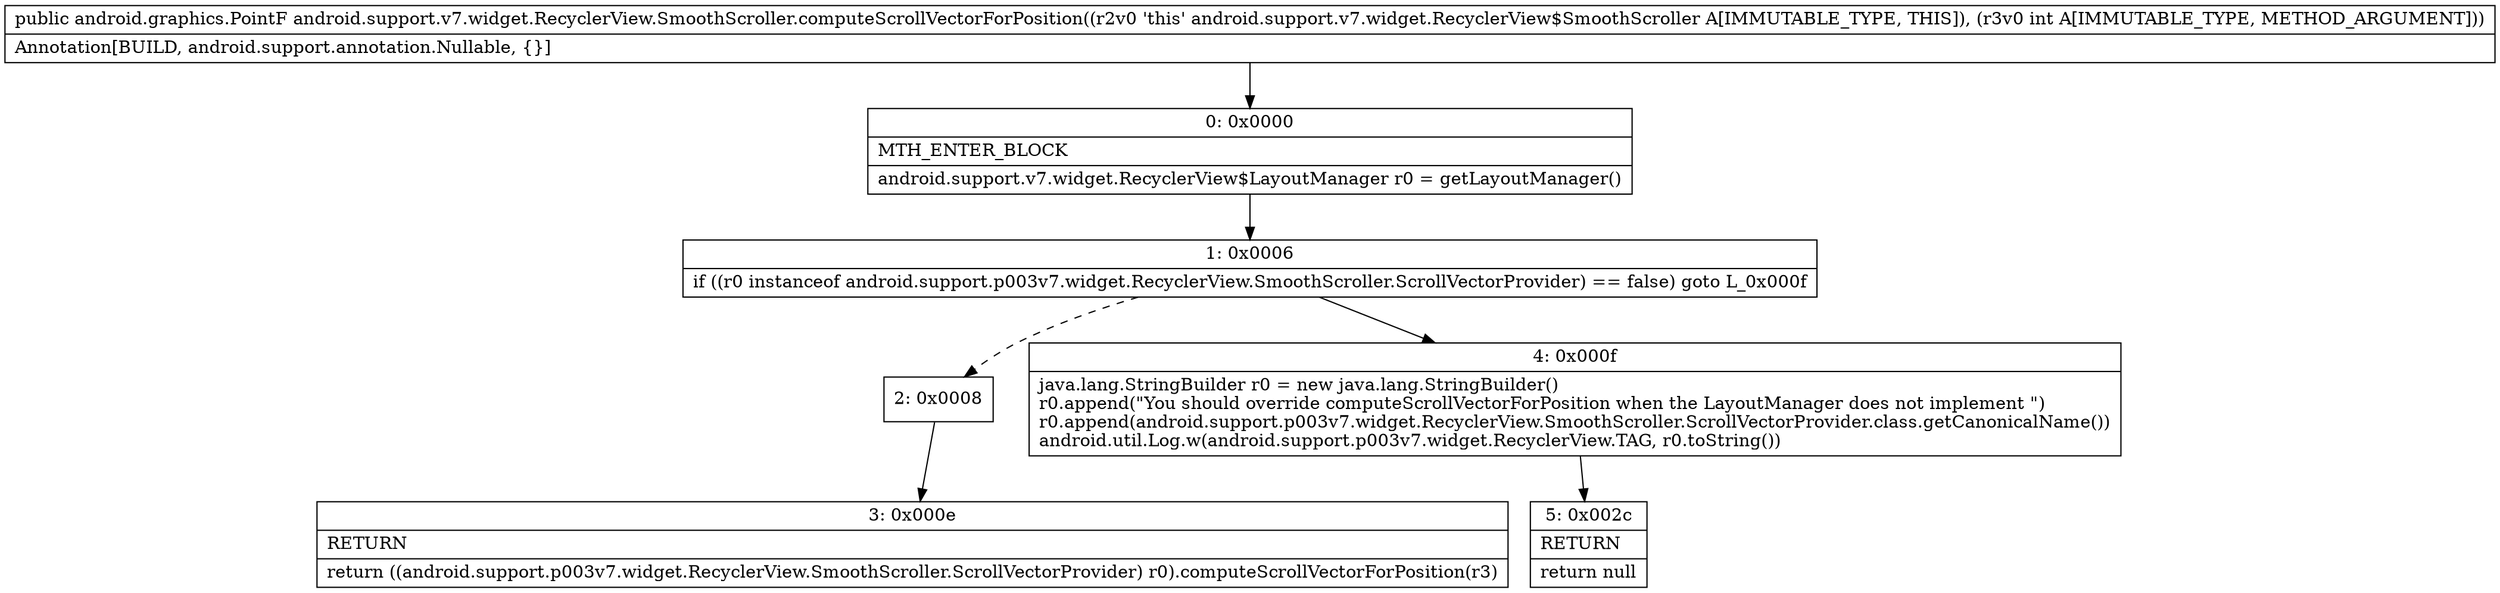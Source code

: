 digraph "CFG forandroid.support.v7.widget.RecyclerView.SmoothScroller.computeScrollVectorForPosition(I)Landroid\/graphics\/PointF;" {
Node_0 [shape=record,label="{0\:\ 0x0000|MTH_ENTER_BLOCK\l|android.support.v7.widget.RecyclerView$LayoutManager r0 = getLayoutManager()\l}"];
Node_1 [shape=record,label="{1\:\ 0x0006|if ((r0 instanceof android.support.p003v7.widget.RecyclerView.SmoothScroller.ScrollVectorProvider) == false) goto L_0x000f\l}"];
Node_2 [shape=record,label="{2\:\ 0x0008}"];
Node_3 [shape=record,label="{3\:\ 0x000e|RETURN\l|return ((android.support.p003v7.widget.RecyclerView.SmoothScroller.ScrollVectorProvider) r0).computeScrollVectorForPosition(r3)\l}"];
Node_4 [shape=record,label="{4\:\ 0x000f|java.lang.StringBuilder r0 = new java.lang.StringBuilder()\lr0.append(\"You should override computeScrollVectorForPosition when the LayoutManager does not implement \")\lr0.append(android.support.p003v7.widget.RecyclerView.SmoothScroller.ScrollVectorProvider.class.getCanonicalName())\landroid.util.Log.w(android.support.p003v7.widget.RecyclerView.TAG, r0.toString())\l}"];
Node_5 [shape=record,label="{5\:\ 0x002c|RETURN\l|return null\l}"];
MethodNode[shape=record,label="{public android.graphics.PointF android.support.v7.widget.RecyclerView.SmoothScroller.computeScrollVectorForPosition((r2v0 'this' android.support.v7.widget.RecyclerView$SmoothScroller A[IMMUTABLE_TYPE, THIS]), (r3v0 int A[IMMUTABLE_TYPE, METHOD_ARGUMENT]))  | Annotation[BUILD, android.support.annotation.Nullable, \{\}]\l}"];
MethodNode -> Node_0;
Node_0 -> Node_1;
Node_1 -> Node_2[style=dashed];
Node_1 -> Node_4;
Node_2 -> Node_3;
Node_4 -> Node_5;
}

